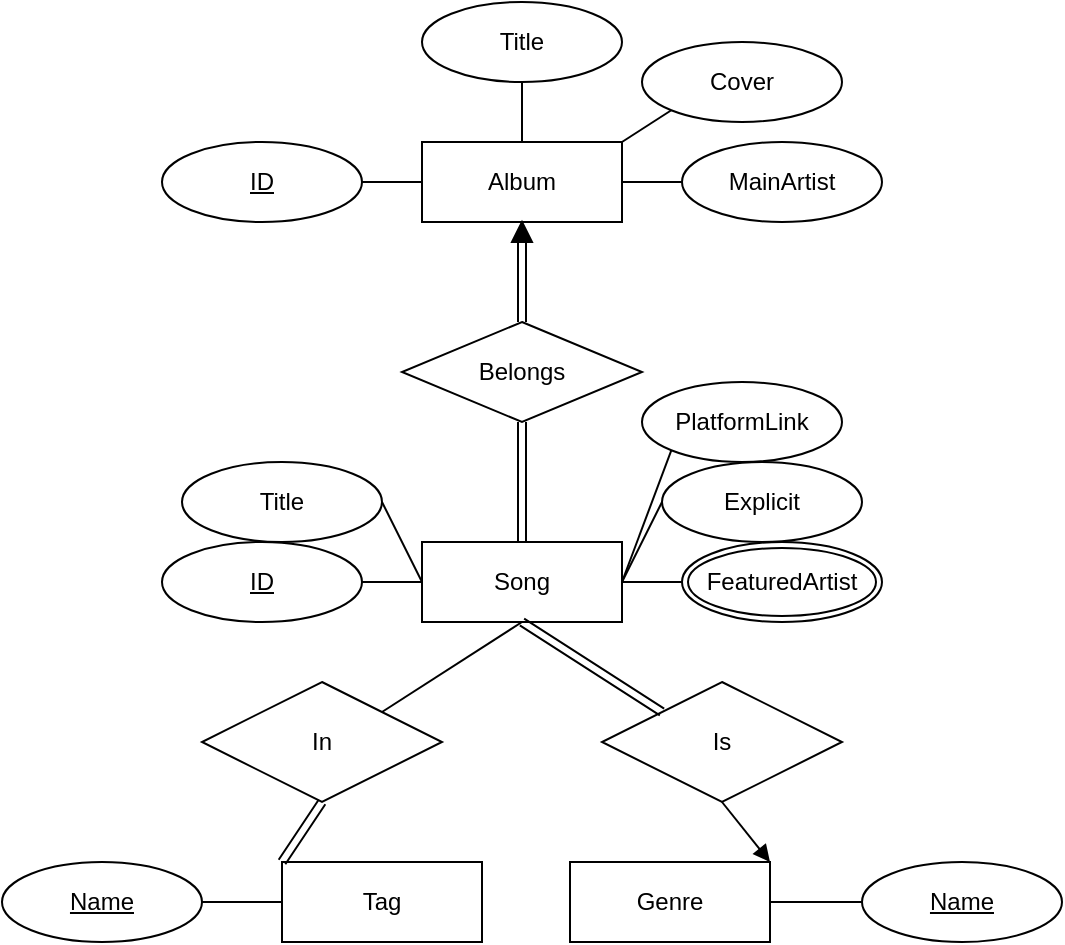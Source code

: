 <mxfile version="14.4.2" type="device"><diagram id="2_DXME4pzXzWyGPzuUpG" name="Page-1"><mxGraphModel dx="1422" dy="705" grid="1" gridSize="10" guides="1" tooltips="1" connect="1" arrows="1" fold="1" page="1" pageScale="1" pageWidth="827" pageHeight="1169" math="0" shadow="0"><root><mxCell id="0"/><mxCell id="1" parent="0"/><mxCell id="IUYewp6A0ZRQQvDQ3sWa-16" style="edgeStyle=none;rounded=0;orthogonalLoop=1;jettySize=auto;html=1;exitX=0.5;exitY=0;exitDx=0;exitDy=0;entryX=0.5;entryY=1;entryDx=0;entryDy=0;endArrow=none;endFill=0;shape=link;" parent="1" source="IUYewp6A0ZRQQvDQ3sWa-2" target="IUYewp6A0ZRQQvDQ3sWa-15" edge="1"><mxGeometry relative="1" as="geometry"/></mxCell><mxCell id="IUYewp6A0ZRQQvDQ3sWa-44" style="edgeStyle=none;rounded=0;orthogonalLoop=1;jettySize=auto;html=1;exitX=0.5;exitY=1;exitDx=0;exitDy=0;entryX=1;entryY=0;entryDx=0;entryDy=0;startArrow=none;startFill=0;endArrow=none;endFill=0;" parent="1" source="IUYewp6A0ZRQQvDQ3sWa-2" target="IUYewp6A0ZRQQvDQ3sWa-42" edge="1"><mxGeometry relative="1" as="geometry"/></mxCell><mxCell id="IUYewp6A0ZRQQvDQ3sWa-2" value="Song" style="whiteSpace=wrap;html=1;align=center;" parent="1" vertex="1"><mxGeometry x="350" y="360" width="100" height="40" as="geometry"/></mxCell><mxCell id="IUYewp6A0ZRQQvDQ3sWa-4" style="edgeStyle=orthogonalEdgeStyle;rounded=0;orthogonalLoop=1;jettySize=auto;html=1;exitX=1;exitY=0.5;exitDx=0;exitDy=0;entryX=0;entryY=0.5;entryDx=0;entryDy=0;endArrow=none;endFill=0;" parent="1" source="IUYewp6A0ZRQQvDQ3sWa-3" target="IUYewp6A0ZRQQvDQ3sWa-2" edge="1"><mxGeometry relative="1" as="geometry"/></mxCell><mxCell id="IUYewp6A0ZRQQvDQ3sWa-3" value="ID" style="ellipse;whiteSpace=wrap;html=1;align=center;fontStyle=4;" parent="1" vertex="1"><mxGeometry x="220" y="360" width="100" height="40" as="geometry"/></mxCell><mxCell id="IUYewp6A0ZRQQvDQ3sWa-6" style="rounded=0;orthogonalLoop=1;jettySize=auto;html=1;exitX=1;exitY=0.5;exitDx=0;exitDy=0;endArrow=none;endFill=0;" parent="1" source="IUYewp6A0ZRQQvDQ3sWa-5" edge="1"><mxGeometry relative="1" as="geometry"><mxPoint x="350" y="380" as="targetPoint"/></mxGeometry></mxCell><mxCell id="IUYewp6A0ZRQQvDQ3sWa-5" value="Title" style="ellipse;whiteSpace=wrap;html=1;align=center;" parent="1" vertex="1"><mxGeometry x="230" y="320" width="100" height="40" as="geometry"/></mxCell><mxCell id="IUYewp6A0ZRQQvDQ3sWa-8" style="edgeStyle=none;rounded=0;orthogonalLoop=1;jettySize=auto;html=1;exitX=0;exitY=0.5;exitDx=0;exitDy=0;entryX=1;entryY=0.5;entryDx=0;entryDy=0;endArrow=none;endFill=0;" parent="1" source="IUYewp6A0ZRQQvDQ3sWa-7" target="IUYewp6A0ZRQQvDQ3sWa-14" edge="1"><mxGeometry relative="1" as="geometry"/></mxCell><mxCell id="IUYewp6A0ZRQQvDQ3sWa-7" value="MainArtist" style="ellipse;whiteSpace=wrap;html=1;align=center;" parent="1" vertex="1"><mxGeometry x="480" y="160" width="100" height="40" as="geometry"/></mxCell><mxCell id="IUYewp6A0ZRQQvDQ3sWa-13" style="edgeStyle=none;rounded=0;orthogonalLoop=1;jettySize=auto;html=1;exitX=0;exitY=0.5;exitDx=0;exitDy=0;entryX=1;entryY=0.5;entryDx=0;entryDy=0;endArrow=none;endFill=0;" parent="1" source="IUYewp6A0ZRQQvDQ3sWa-12" target="IUYewp6A0ZRQQvDQ3sWa-2" edge="1"><mxGeometry relative="1" as="geometry"/></mxCell><mxCell id="IUYewp6A0ZRQQvDQ3sWa-12" value="FeaturedArtist" style="ellipse;shape=doubleEllipse;margin=3;whiteSpace=wrap;html=1;align=center;" parent="1" vertex="1"><mxGeometry x="480" y="360" width="100" height="40" as="geometry"/></mxCell><mxCell id="IUYewp6A0ZRQQvDQ3sWa-19" style="edgeStyle=none;rounded=0;orthogonalLoop=1;jettySize=auto;html=1;exitX=0;exitY=0.5;exitDx=0;exitDy=0;entryX=1;entryY=0.5;entryDx=0;entryDy=0;endArrow=none;endFill=0;" parent="1" source="IUYewp6A0ZRQQvDQ3sWa-14" target="IUYewp6A0ZRQQvDQ3sWa-18" edge="1"><mxGeometry relative="1" as="geometry"/></mxCell><mxCell id="IUYewp6A0ZRQQvDQ3sWa-41" style="edgeStyle=none;rounded=0;orthogonalLoop=1;jettySize=auto;html=1;exitX=1;exitY=0;exitDx=0;exitDy=0;entryX=0;entryY=1;entryDx=0;entryDy=0;startArrow=none;startFill=0;endArrow=none;endFill=0;" parent="1" source="IUYewp6A0ZRQQvDQ3sWa-14" target="IUYewp6A0ZRQQvDQ3sWa-40" edge="1"><mxGeometry relative="1" as="geometry"/></mxCell><mxCell id="IUYewp6A0ZRQQvDQ3sWa-14" value="Album" style="whiteSpace=wrap;html=1;align=center;" parent="1" vertex="1"><mxGeometry x="350" y="160" width="100" height="40" as="geometry"/></mxCell><mxCell id="IUYewp6A0ZRQQvDQ3sWa-26" style="edgeStyle=none;shape=link;rounded=0;orthogonalLoop=1;jettySize=auto;html=1;exitX=0.5;exitY=0;exitDx=0;exitDy=0;entryX=0;entryY=0.5;entryDx=0;entryDy=0;endArrow=none;endFill=0;" parent="1" source="IUYewp6A0ZRQQvDQ3sWa-15" target="IUYewp6A0ZRQQvDQ3sWa-22" edge="1"><mxGeometry relative="1" as="geometry"/></mxCell><mxCell id="IUYewp6A0ZRQQvDQ3sWa-15" value="Belongs" style="shape=rhombus;perimeter=rhombusPerimeter;whiteSpace=wrap;html=1;align=center;" parent="1" vertex="1"><mxGeometry x="340" y="250" width="120" height="50" as="geometry"/></mxCell><mxCell id="IUYewp6A0ZRQQvDQ3sWa-18" value="ID" style="ellipse;whiteSpace=wrap;html=1;align=center;fontStyle=4;" parent="1" vertex="1"><mxGeometry x="220" y="160" width="100" height="40" as="geometry"/></mxCell><mxCell id="IUYewp6A0ZRQQvDQ3sWa-21" style="edgeStyle=none;rounded=0;orthogonalLoop=1;jettySize=auto;html=1;exitX=0.5;exitY=1;exitDx=0;exitDy=0;endArrow=none;endFill=0;entryX=0.5;entryY=0;entryDx=0;entryDy=0;" parent="1" source="IUYewp6A0ZRQQvDQ3sWa-20" target="IUYewp6A0ZRQQvDQ3sWa-14" edge="1"><mxGeometry relative="1" as="geometry"><mxPoint x="400" y="150" as="targetPoint"/></mxGeometry></mxCell><mxCell id="IUYewp6A0ZRQQvDQ3sWa-20" value="Title" style="ellipse;whiteSpace=wrap;html=1;align=center;" parent="1" vertex="1"><mxGeometry x="350" y="90" width="100" height="40" as="geometry"/></mxCell><mxCell id="IUYewp6A0ZRQQvDQ3sWa-22" value="" style="triangle;whiteSpace=wrap;html=1;rotation=-90;fillColor=#000000;" parent="1" vertex="1"><mxGeometry x="395" y="200" width="10" height="10" as="geometry"/></mxCell><mxCell id="IUYewp6A0ZRQQvDQ3sWa-33" style="edgeStyle=none;rounded=0;orthogonalLoop=1;jettySize=auto;html=1;exitX=1;exitY=0.5;exitDx=0;exitDy=0;entryX=0;entryY=0.5;entryDx=0;entryDy=0;endArrow=none;endFill=0;" parent="1" source="IUYewp6A0ZRQQvDQ3sWa-27" target="IUYewp6A0ZRQQvDQ3sWa-32" edge="1"><mxGeometry relative="1" as="geometry"/></mxCell><mxCell id="IUYewp6A0ZRQQvDQ3sWa-36" style="edgeStyle=none;rounded=0;orthogonalLoop=1;jettySize=auto;html=1;exitX=1;exitY=0;exitDx=0;exitDy=0;entryX=0.5;entryY=1;entryDx=0;entryDy=0;endArrow=none;endFill=0;startArrow=block;startFill=1;" parent="1" source="IUYewp6A0ZRQQvDQ3sWa-27" target="IUYewp6A0ZRQQvDQ3sWa-34" edge="1"><mxGeometry relative="1" as="geometry"/></mxCell><mxCell id="IUYewp6A0ZRQQvDQ3sWa-27" value="Genre" style="whiteSpace=wrap;html=1;align=center;fillColor=none;" parent="1" vertex="1"><mxGeometry x="424" y="520" width="100" height="40" as="geometry"/></mxCell><mxCell id="IUYewp6A0ZRQQvDQ3sWa-43" style="edgeStyle=none;rounded=0;orthogonalLoop=1;jettySize=auto;html=1;exitX=0;exitY=0.5;exitDx=0;exitDy=0;entryX=1;entryY=0.5;entryDx=0;entryDy=0;startArrow=none;startFill=0;endArrow=none;endFill=0;" parent="1" source="IUYewp6A0ZRQQvDQ3sWa-28" target="IUYewp6A0ZRQQvDQ3sWa-39" edge="1"><mxGeometry relative="1" as="geometry"/></mxCell><mxCell id="IUYewp6A0ZRQQvDQ3sWa-28" value="Tag" style="whiteSpace=wrap;html=1;align=center;fillColor=none;" parent="1" vertex="1"><mxGeometry x="280" y="520" width="100" height="40" as="geometry"/></mxCell><mxCell id="IUYewp6A0ZRQQvDQ3sWa-30" style="edgeStyle=none;rounded=0;orthogonalLoop=1;jettySize=auto;html=1;exitX=0;exitY=0.5;exitDx=0;exitDy=0;entryX=1;entryY=0.5;entryDx=0;entryDy=0;endArrow=none;endFill=0;strokeColor=none;" parent="1" source="IUYewp6A0ZRQQvDQ3sWa-29" target="IUYewp6A0ZRQQvDQ3sWa-2" edge="1"><mxGeometry relative="1" as="geometry"/></mxCell><mxCell id="IUYewp6A0ZRQQvDQ3sWa-31" style="edgeStyle=none;rounded=0;orthogonalLoop=1;jettySize=auto;html=1;exitX=0;exitY=0.5;exitDx=0;exitDy=0;entryX=1;entryY=0.5;entryDx=0;entryDy=0;endArrow=none;endFill=0;" parent="1" source="IUYewp6A0ZRQQvDQ3sWa-29" target="IUYewp6A0ZRQQvDQ3sWa-2" edge="1"><mxGeometry relative="1" as="geometry"/></mxCell><mxCell id="IUYewp6A0ZRQQvDQ3sWa-29" value="Explicit" style="ellipse;whiteSpace=wrap;html=1;align=center;fillColor=none;" parent="1" vertex="1"><mxGeometry x="470" y="320" width="100" height="40" as="geometry"/></mxCell><mxCell id="IUYewp6A0ZRQQvDQ3sWa-32" value="Name" style="ellipse;whiteSpace=wrap;html=1;align=center;fontStyle=4;fillColor=none;" parent="1" vertex="1"><mxGeometry x="570" y="520" width="100" height="40" as="geometry"/></mxCell><mxCell id="IUYewp6A0ZRQQvDQ3sWa-38" style="edgeStyle=none;rounded=0;orthogonalLoop=1;jettySize=auto;html=1;exitX=0;exitY=0;exitDx=0;exitDy=0;entryX=0.5;entryY=1;entryDx=0;entryDy=0;endArrow=none;endFill=0;shape=link;" parent="1" source="IUYewp6A0ZRQQvDQ3sWa-34" target="IUYewp6A0ZRQQvDQ3sWa-2" edge="1"><mxGeometry relative="1" as="geometry"/></mxCell><mxCell id="IUYewp6A0ZRQQvDQ3sWa-34" value="Is" style="shape=rhombus;perimeter=rhombusPerimeter;whiteSpace=wrap;html=1;align=center;fillColor=none;" parent="1" vertex="1"><mxGeometry x="440" y="430" width="120" height="60" as="geometry"/></mxCell><mxCell id="IUYewp6A0ZRQQvDQ3sWa-39" value="Name" style="ellipse;whiteSpace=wrap;html=1;align=center;fontStyle=4;fillColor=none;" parent="1" vertex="1"><mxGeometry x="140" y="520" width="100" height="40" as="geometry"/></mxCell><mxCell id="IUYewp6A0ZRQQvDQ3sWa-40" value="Cover" style="ellipse;whiteSpace=wrap;html=1;align=center;fillColor=none;" parent="1" vertex="1"><mxGeometry x="460" y="110" width="100" height="40" as="geometry"/></mxCell><mxCell id="IUYewp6A0ZRQQvDQ3sWa-45" style="edgeStyle=none;rounded=0;orthogonalLoop=1;jettySize=auto;html=1;exitX=0.5;exitY=1;exitDx=0;exitDy=0;entryX=0;entryY=0;entryDx=0;entryDy=0;startArrow=none;startFill=0;endArrow=none;endFill=0;shape=link;" parent="1" source="IUYewp6A0ZRQQvDQ3sWa-42" target="IUYewp6A0ZRQQvDQ3sWa-28" edge="1"><mxGeometry relative="1" as="geometry"/></mxCell><mxCell id="IUYewp6A0ZRQQvDQ3sWa-42" value="In" style="shape=rhombus;perimeter=rhombusPerimeter;whiteSpace=wrap;html=1;align=center;fillColor=none;" parent="1" vertex="1"><mxGeometry x="240" y="430" width="120" height="60" as="geometry"/></mxCell><mxCell id="IUYewp6A0ZRQQvDQ3sWa-47" style="edgeStyle=none;rounded=0;orthogonalLoop=1;jettySize=auto;html=1;exitX=0;exitY=1;exitDx=0;exitDy=0;entryX=1;entryY=0.5;entryDx=0;entryDy=0;startArrow=none;startFill=0;endArrow=none;endFill=0;" parent="1" source="IUYewp6A0ZRQQvDQ3sWa-46" target="IUYewp6A0ZRQQvDQ3sWa-2" edge="1"><mxGeometry relative="1" as="geometry"/></mxCell><mxCell id="IUYewp6A0ZRQQvDQ3sWa-46" value="PlatformLink" style="ellipse;whiteSpace=wrap;html=1;align=center;fillColor=none;" parent="1" vertex="1"><mxGeometry x="460" y="280" width="100" height="40" as="geometry"/></mxCell></root></mxGraphModel></diagram></mxfile>